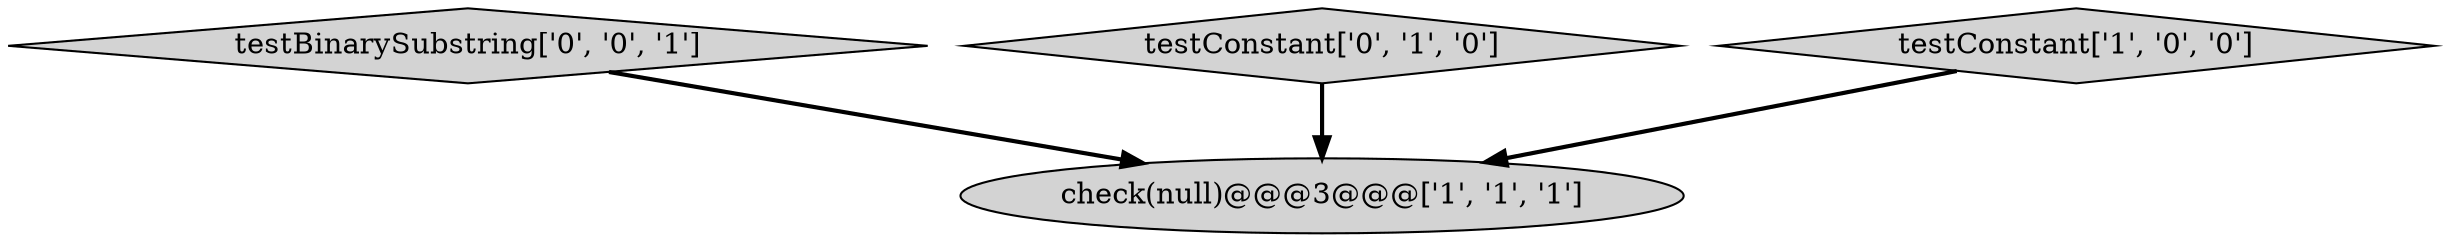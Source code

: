 digraph {
3 [style = filled, label = "testBinarySubstring['0', '0', '1']", fillcolor = lightgray, shape = diamond image = "AAA0AAABBB3BBB"];
2 [style = filled, label = "testConstant['0', '1', '0']", fillcolor = lightgray, shape = diamond image = "AAA0AAABBB2BBB"];
0 [style = filled, label = "check(null)@@@3@@@['1', '1', '1']", fillcolor = lightgray, shape = ellipse image = "AAA0AAABBB1BBB"];
1 [style = filled, label = "testConstant['1', '0', '0']", fillcolor = lightgray, shape = diamond image = "AAA0AAABBB1BBB"];
2->0 [style = bold, label=""];
3->0 [style = bold, label=""];
1->0 [style = bold, label=""];
}
